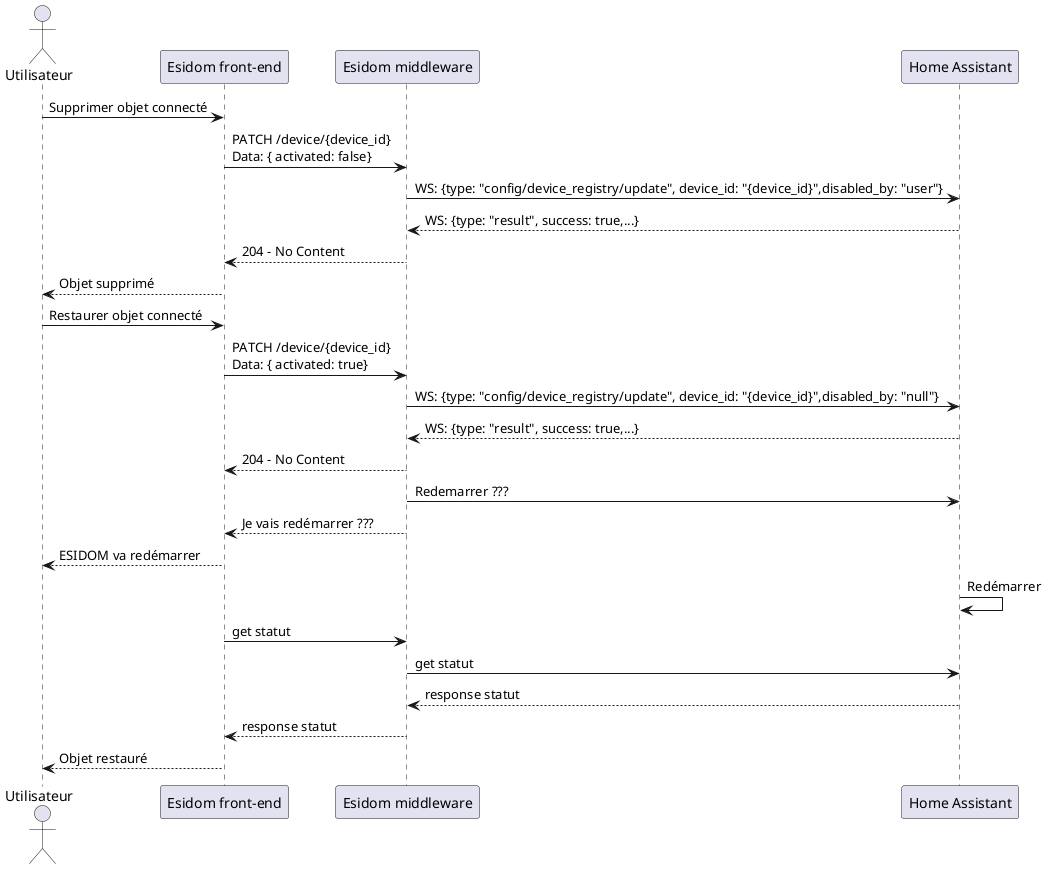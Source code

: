 @startuml désappairer

actor "Utilisateur" as u
participant "Esidom front-end" as fe
participant "Esidom middleware" as m
participant "Home Assistant" as ha

u -> fe: Supprimer objet connecté
fe -> m: PATCH /device/{device_id}\nData: { activated: false}
m -> ha: WS: {type: "config/device_registry/update", device_id: "{device_id}",disabled_by: "user"}
ha --> m: WS: {type: "result", success: true,...}
m --> fe: 204 - No Content
fe --> u: Objet supprimé

u -> fe: Restaurer objet connecté
fe -> m: PATCH /device/{device_id}\nData: { activated: true}
m -> ha: WS: {type: "config/device_registry/update", device_id: "{device_id}",disabled_by: "null"}
ha --> m: WS: {type: "result", success: true,...}
m --> fe: 204 - No Content
m -> ha: Redemarrer ???
m --> fe: Je vais redémarrer ???
fe --> u: ESIDOM va redémarrer
ha -> ha: Redémarrer
fe -> m: get statut
m -> ha: get statut
ha --> m: response statut
m --> fe: response statut
fe --> u: Objet restauré

@enduml